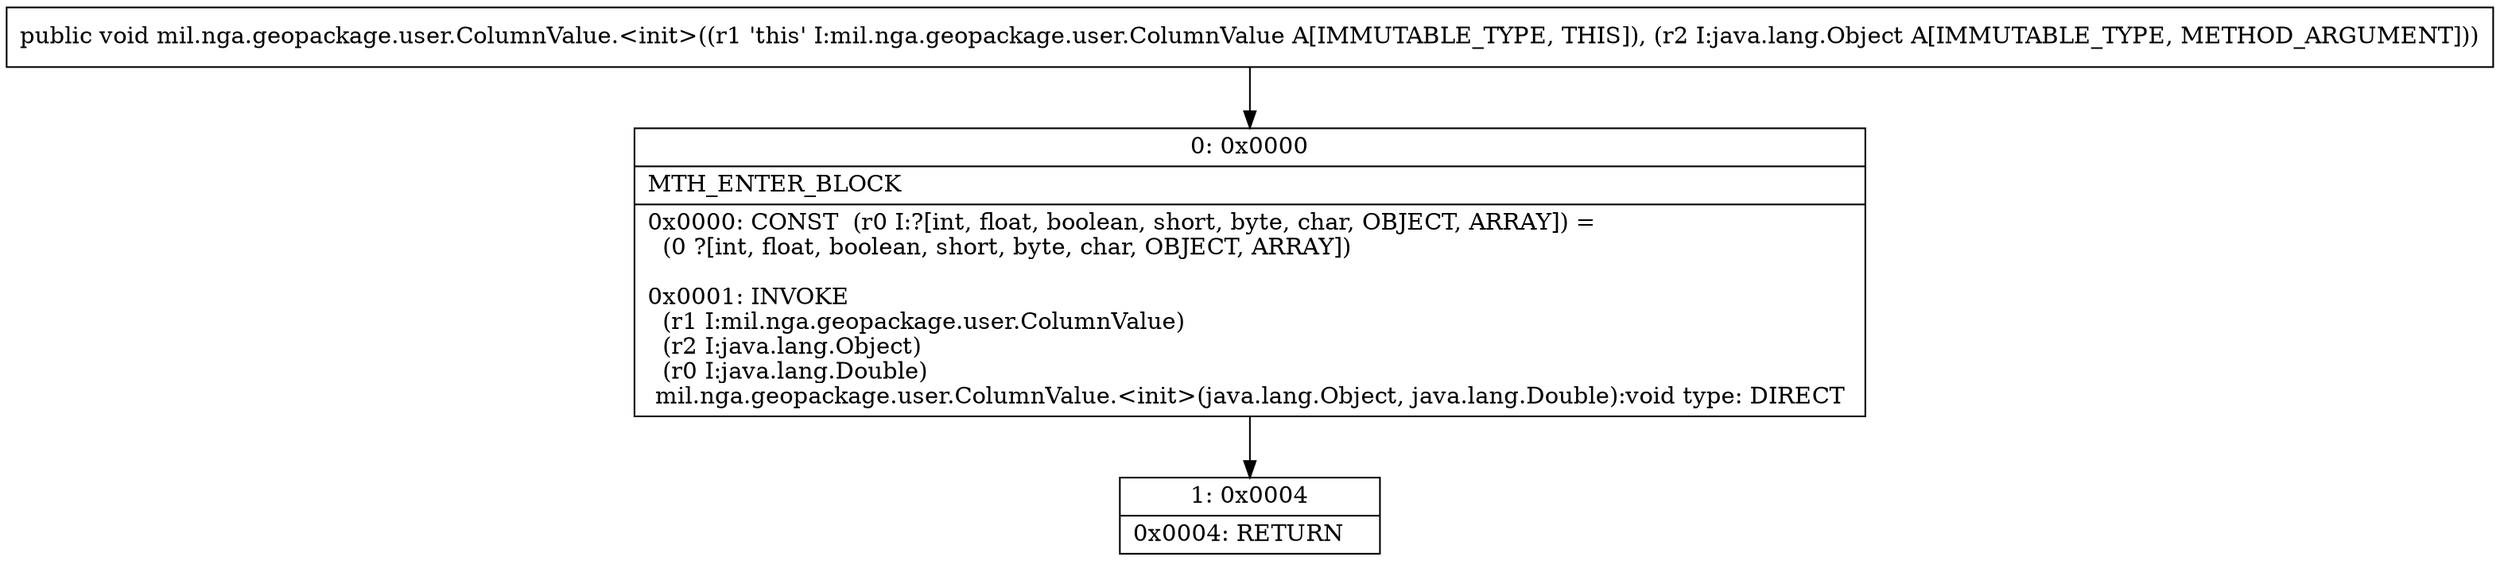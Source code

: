 digraph "CFG formil.nga.geopackage.user.ColumnValue.\<init\>(Ljava\/lang\/Object;)V" {
Node_0 [shape=record,label="{0\:\ 0x0000|MTH_ENTER_BLOCK\l|0x0000: CONST  (r0 I:?[int, float, boolean, short, byte, char, OBJECT, ARRAY]) = \l  (0 ?[int, float, boolean, short, byte, char, OBJECT, ARRAY])\l \l0x0001: INVOKE  \l  (r1 I:mil.nga.geopackage.user.ColumnValue)\l  (r2 I:java.lang.Object)\l  (r0 I:java.lang.Double)\l mil.nga.geopackage.user.ColumnValue.\<init\>(java.lang.Object, java.lang.Double):void type: DIRECT \l}"];
Node_1 [shape=record,label="{1\:\ 0x0004|0x0004: RETURN   \l}"];
MethodNode[shape=record,label="{public void mil.nga.geopackage.user.ColumnValue.\<init\>((r1 'this' I:mil.nga.geopackage.user.ColumnValue A[IMMUTABLE_TYPE, THIS]), (r2 I:java.lang.Object A[IMMUTABLE_TYPE, METHOD_ARGUMENT])) }"];
MethodNode -> Node_0;
Node_0 -> Node_1;
}

